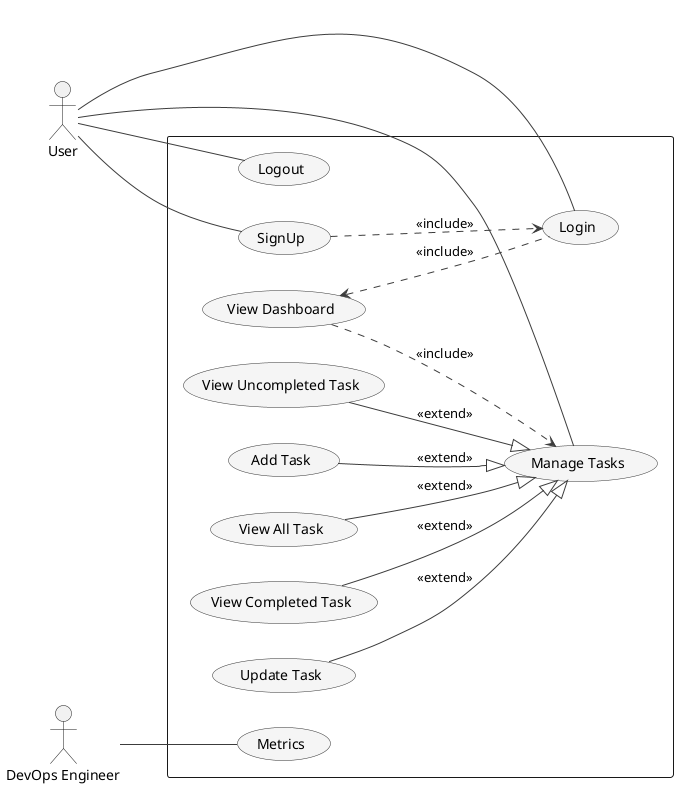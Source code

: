 @startuml
left to right direction
skinparam packageStyle rectangle
skinparam usecase {
  BackgroundColor #f5f5f5
  BorderColor #333333
  ArrowColor #3c3c3c
}

actor User
actor "DevOps Engineer" as DevOps

rectangle  {
    usecase SignUp
    usecase Login
    usecase Logout
    usecase "View Dashboard" as ViewDashboard
    usecase "Manage Tasks" as ManageTasks
    usecase "Add Task" as AddTask
    usecase "Update Task" as UpdateTask
    usecase "View All Task" as ViewAllTask
    usecase "View Completed Task" as ViewCompletedTask
    usecase "View Uncompleted Task" as ViewUncompletedTask
    usecase Metrics

    User       -- SignUp
    User       -- Login
    User       -- Logout
    User       -- ManageTasks

    SignUp     ..> Login           : <<include>>
    Login      .up.> ViewDashboard   : <<include>>
    ViewDashboard      ..> ManageTasks   : <<include>>

    AddTask              --|> ManageTasks : <<extend>>
    UpdateTask           --|> ManageTasks : <<extend>>
    ViewAllTask          --|> ManageTasks : <<extend>>
    ViewCompletedTask    --|> ManageTasks : <<extend>>
    ViewUncompletedTask  --|> ManageTasks : <<extend>>

    DevOps     -- Metrics
}
@enduml

